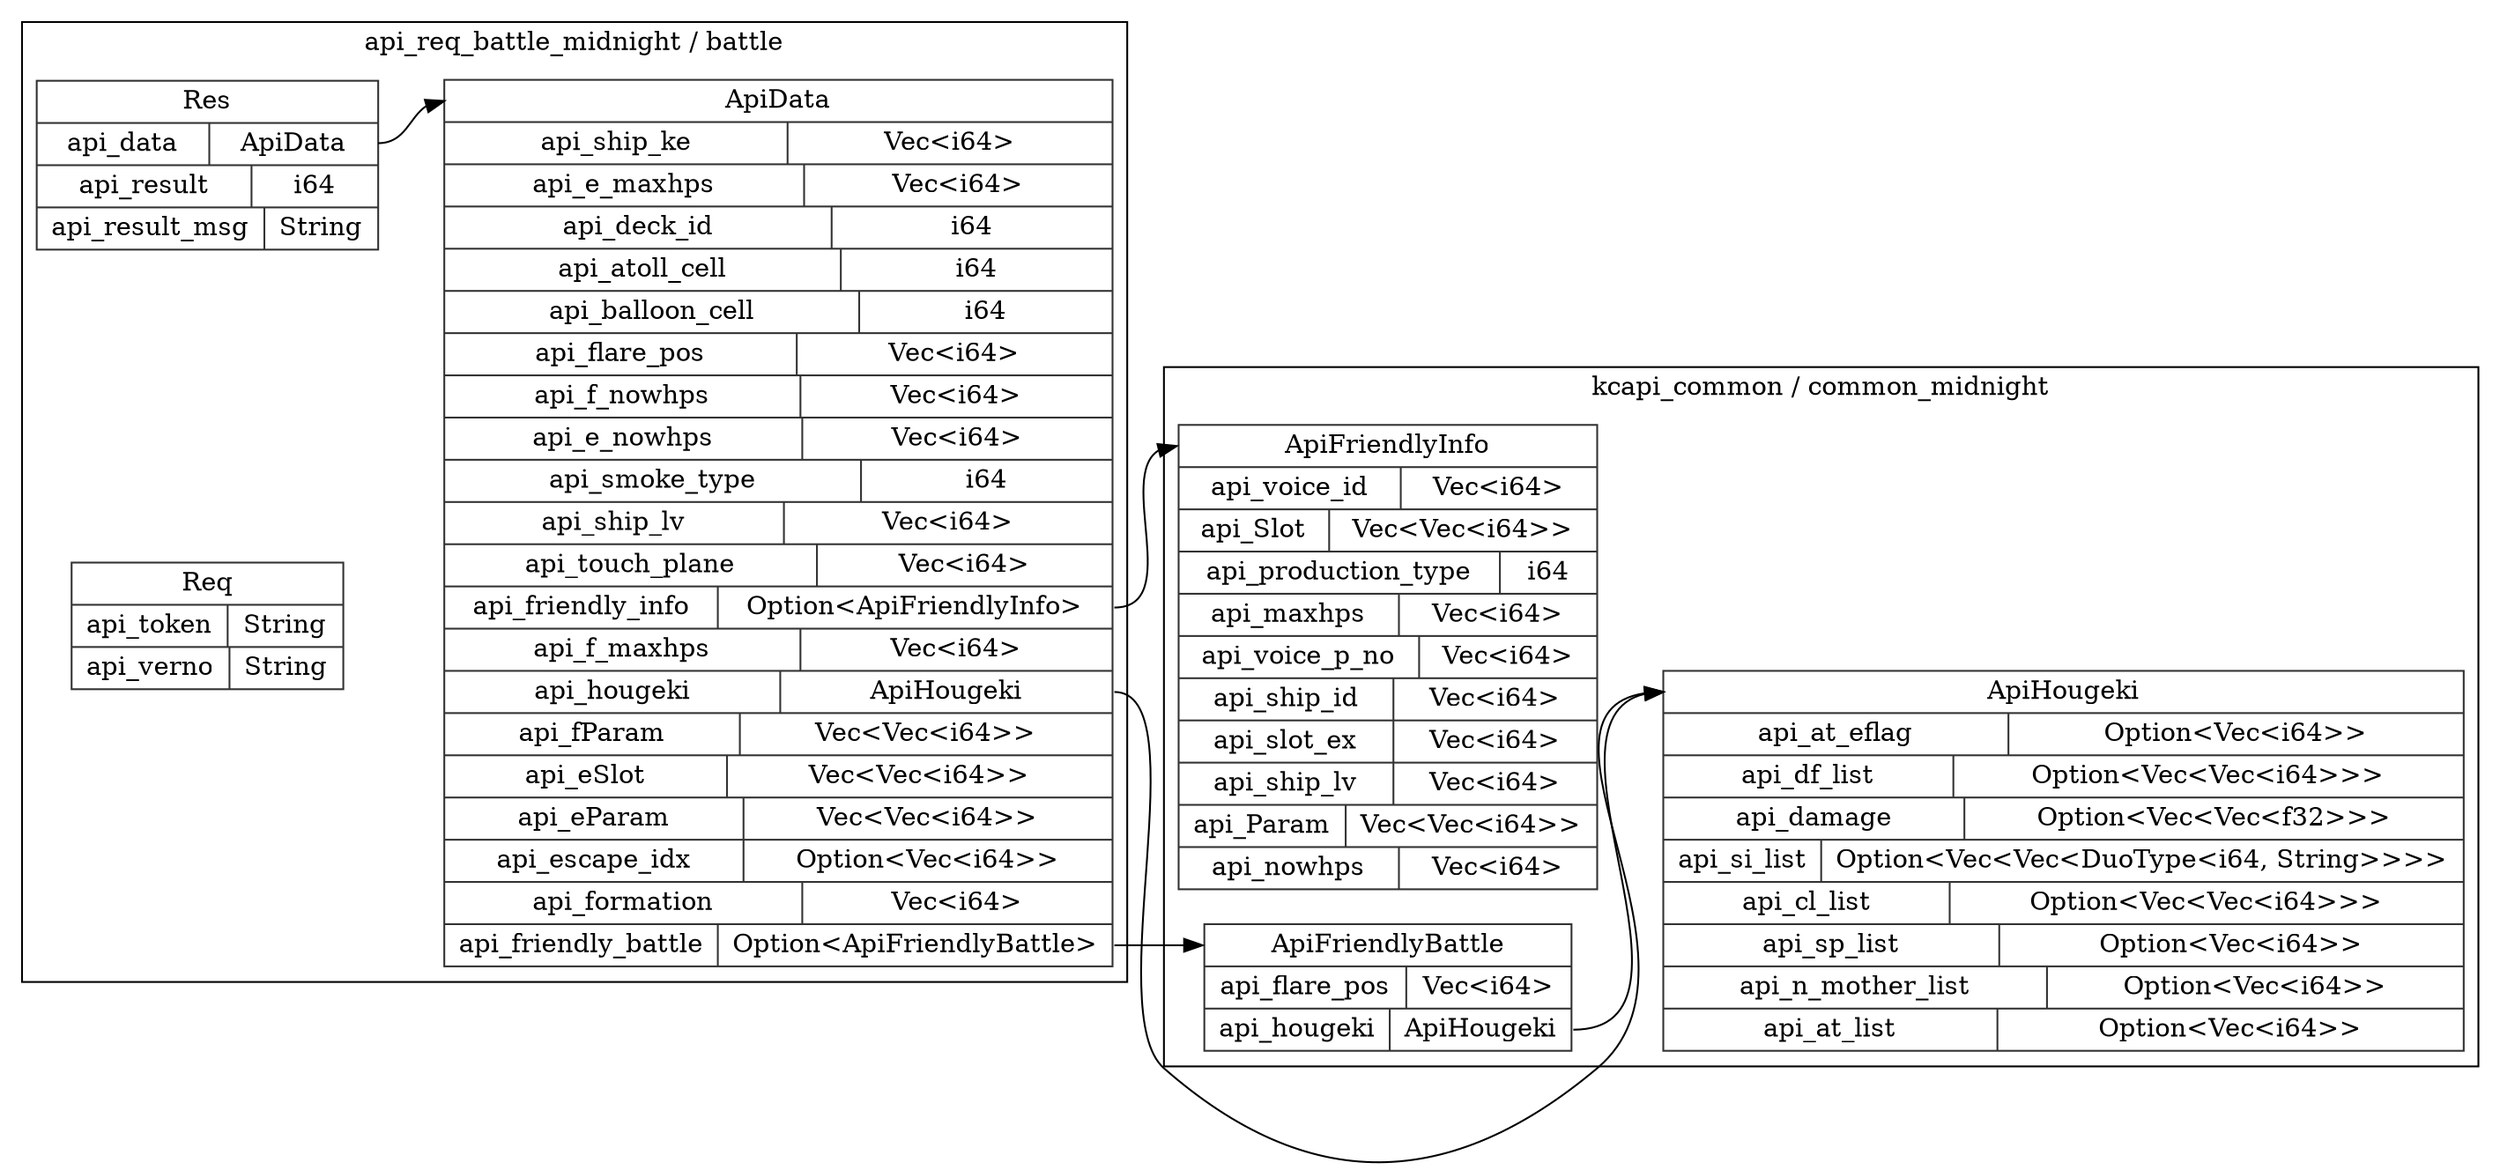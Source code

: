 digraph {
  rankdir=LR;
  subgraph cluster_0 {
    label="api_req_battle_midnight / battle";
    node [style="filled", color=white, style="solid", color=gray20];
    api_req_battle_midnight__battle__Res [label="<Res> Res  | { api_data | <api_data> ApiData } | { api_result | <api_result> i64 } | { api_result_msg | <api_result_msg> String }", shape=record];
    api_req_battle_midnight__battle__ApiData;
    api_req_battle_midnight__battle__Res:api_data:e -> api_req_battle_midnight__battle__ApiData:ApiData:w;
    api_req_battle_midnight__battle__ApiData [label="<ApiData> ApiData  | { api_ship_ke | <api_ship_ke> Vec\<i64\> } | { api_e_maxhps | <api_e_maxhps> Vec\<i64\> } | { api_deck_id | <api_deck_id> i64 } | { api_atoll_cell | <api_atoll_cell> i64 } | { api_balloon_cell | <api_balloon_cell> i64 } | { api_flare_pos | <api_flare_pos> Vec\<i64\> } | { api_f_nowhps | <api_f_nowhps> Vec\<i64\> } | { api_e_nowhps | <api_e_nowhps> Vec\<i64\> } | { api_smoke_type | <api_smoke_type> i64 } | { api_ship_lv | <api_ship_lv> Vec\<i64\> } | { api_touch_plane | <api_touch_plane> Vec\<i64\> } | { api_friendly_info | <api_friendly_info> Option\<ApiFriendlyInfo\> } | { api_f_maxhps | <api_f_maxhps> Vec\<i64\> } | { api_hougeki | <api_hougeki> ApiHougeki } | { api_fParam | <api_fParam> Vec\<Vec\<i64\>\> } | { api_eSlot | <api_eSlot> Vec\<Vec\<i64\>\> } | { api_eParam | <api_eParam> Vec\<Vec\<i64\>\> } | { api_escape_idx | <api_escape_idx> Option\<Vec\<i64\>\> } | { api_formation | <api_formation> Vec\<i64\> } | { api_friendly_battle | <api_friendly_battle> Option\<ApiFriendlyBattle\> }", shape=record];
    api_req_battle_midnight__battle__Req [label="<Req> Req  | { api_token | <api_token> String } | { api_verno | <api_verno> String }", shape=record];
  }
  subgraph cluster_1 {
    label="kcapi_common / common_midnight";
    node [style="filled", color=white, style="solid", color=gray20];
    kcapi_common__common_midnight__ApiFriendlyInfo [label="<ApiFriendlyInfo> ApiFriendlyInfo  | { api_voice_id | <api_voice_id> Vec\<i64\> } | { api_Slot | <api_Slot> Vec\<Vec\<i64\>\> } | { api_production_type | <api_production_type> i64 } | { api_maxhps | <api_maxhps> Vec\<i64\> } | { api_voice_p_no | <api_voice_p_no> Vec\<i64\> } | { api_ship_id | <api_ship_id> Vec\<i64\> } | { api_slot_ex | <api_slot_ex> Vec\<i64\> } | { api_ship_lv | <api_ship_lv> Vec\<i64\> } | { api_Param | <api_Param> Vec\<Vec\<i64\>\> } | { api_nowhps | <api_nowhps> Vec\<i64\> }", shape=record];
    kcapi_common__common_midnight__ApiHougeki [label="<ApiHougeki> ApiHougeki  | { api_at_eflag | <api_at_eflag> Option\<Vec\<i64\>\> } | { api_df_list | <api_df_list> Option\<Vec\<Vec\<i64\>\>\> } | { api_damage | <api_damage> Option\<Vec\<Vec\<f32\>\>\> } | { api_si_list | <api_si_list> Option\<Vec\<Vec\<DuoType\<i64, String\>\>\>\> } | { api_cl_list | <api_cl_list> Option\<Vec\<Vec\<i64\>\>\> } | { api_sp_list | <api_sp_list> Option\<Vec\<i64\>\> } | { api_n_mother_list | <api_n_mother_list> Option\<Vec\<i64\>\> } | { api_at_list | <api_at_list> Option\<Vec\<i64\>\> }", shape=record];
    kcapi_common__common_midnight__ApiFriendlyBattle [label="<ApiFriendlyBattle> ApiFriendlyBattle  | { api_flare_pos | <api_flare_pos> Vec\<i64\> } | { api_hougeki | <api_hougeki> ApiHougeki }", shape=record];
    kcapi_common__common_midnight__ApiFriendlyBattle:api_hougeki:e -> kcapi_common__common_midnight__ApiHougeki:ApiHougeki:w;
  }
  api_req_battle_midnight__battle__ApiData:api_friendly_info:e -> kcapi_common__common_midnight__ApiFriendlyInfo:ApiFriendlyInfo:w;
  api_req_battle_midnight__battle__ApiData:api_hougeki:e -> kcapi_common__common_midnight__ApiHougeki:ApiHougeki:w;
  api_req_battle_midnight__battle__ApiData:api_friendly_battle:e -> kcapi_common__common_midnight__ApiFriendlyBattle:ApiFriendlyBattle:w;
}
